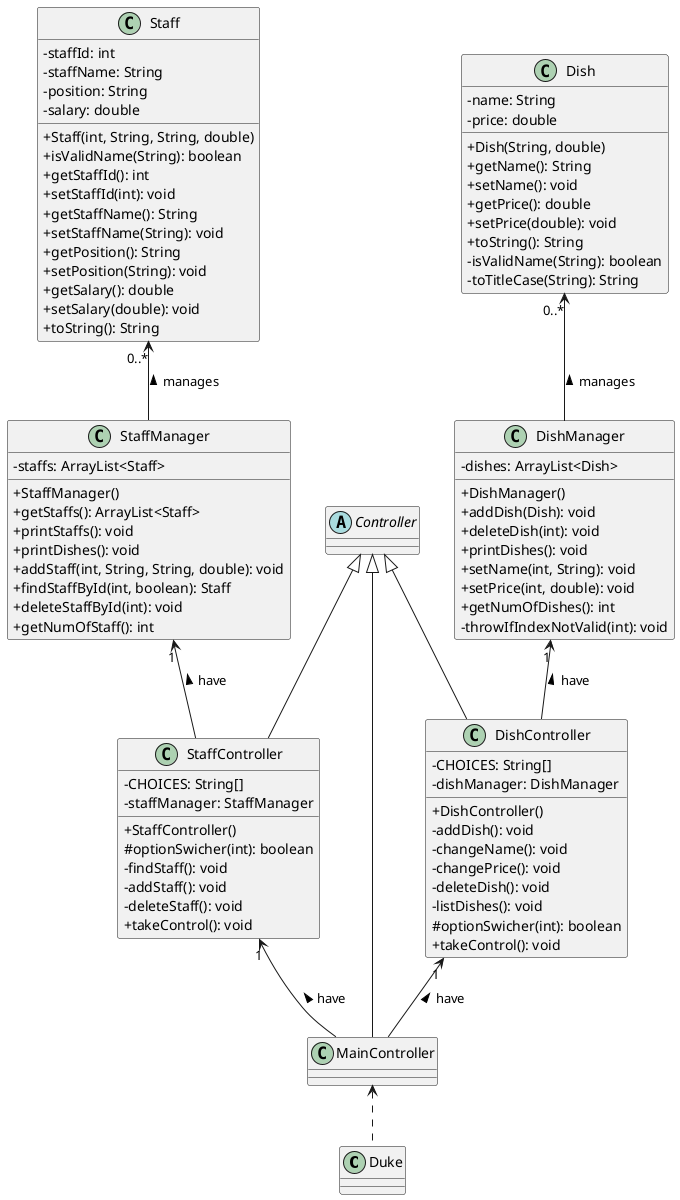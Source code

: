 @startuml
'https://plantuml.com/class-diagram
skinparam classAttributeIconSize 0

class Duke {

}

class MainController {

}
MainController <.. Duke
Controller <|-- MainController
DishController "1" <-- MainController: have <

abstract class Controller {

}


class Dish {
    -name: String
    -price: double
    +Dish(String, double)
    +getName(): String
    +setName(): void
    +getPrice(): double
    +setPrice(double): void
    +toString(): String
    -isValidName(String): boolean
    -toTitleCase(String): String
}

class DishManager {
    -dishes: ArrayList<Dish>
    +DishManager()
    +addDish(Dish): void
    +deleteDish(int): void
    +printDishes(): void
    +setName(int, String): void
    +setPrice(int, double): void
    +getNumOfDishes(): int
    -throwIfIndexNotValid(int): void
}
Controller <|-- DishController


class DishController {
    -CHOICES: String[]
    -dishManager: DishManager
    +DishController()
    -addDish(): void
    -changeName(): void
    -changePrice(): void
    -deleteDish(): void
    -listDishes(): void
    #optionSwicher(int): boolean
    +takeControl(): void
}


Dish "0..*" <-- DishManager: manages <

DishManager "1" <-- DishController: have <

class Staff {
    -staffId: int
    -staffName: String
    -position: String
    -salary: double
    +Staff(int, String, String, double)
    +isValidName(String): boolean
    +getStaffId(): int
    +setStaffId(int): void
    +getStaffName(): String
    +setStaffName(String): void
    +getPosition(): String
    +setPosition(String): void
    +getSalary(): double
    +setSalary(double): void
    +toString(): String
}

class StaffManager {
    -staffs: ArrayList<Staff>
    +StaffManager()
    +getStaffs(): ArrayList<Staff>
    +printStaffs(): void
    +printDishes(): void
    +addStaff(int, String, String, double): void
    +findStaffById(int, boolean): Staff
    +deleteStaffById(int): void
    +getNumOfStaff(): int
}

class StaffController {
    -CHOICES: String[]
    -staffManager: StaffManager
    +StaffController()
    #optionSwicher(int): boolean
    -findStaff(): void
    -addStaff(): void
    -deleteStaff(): void
    +takeControl(): void
}

Controller <|-- StaffController

StaffController "1" <-- MainController: have <

Staff "0..*" <-- StaffManager: manages <

StaffManager "1" <-- StaffController: have <

@enduml

